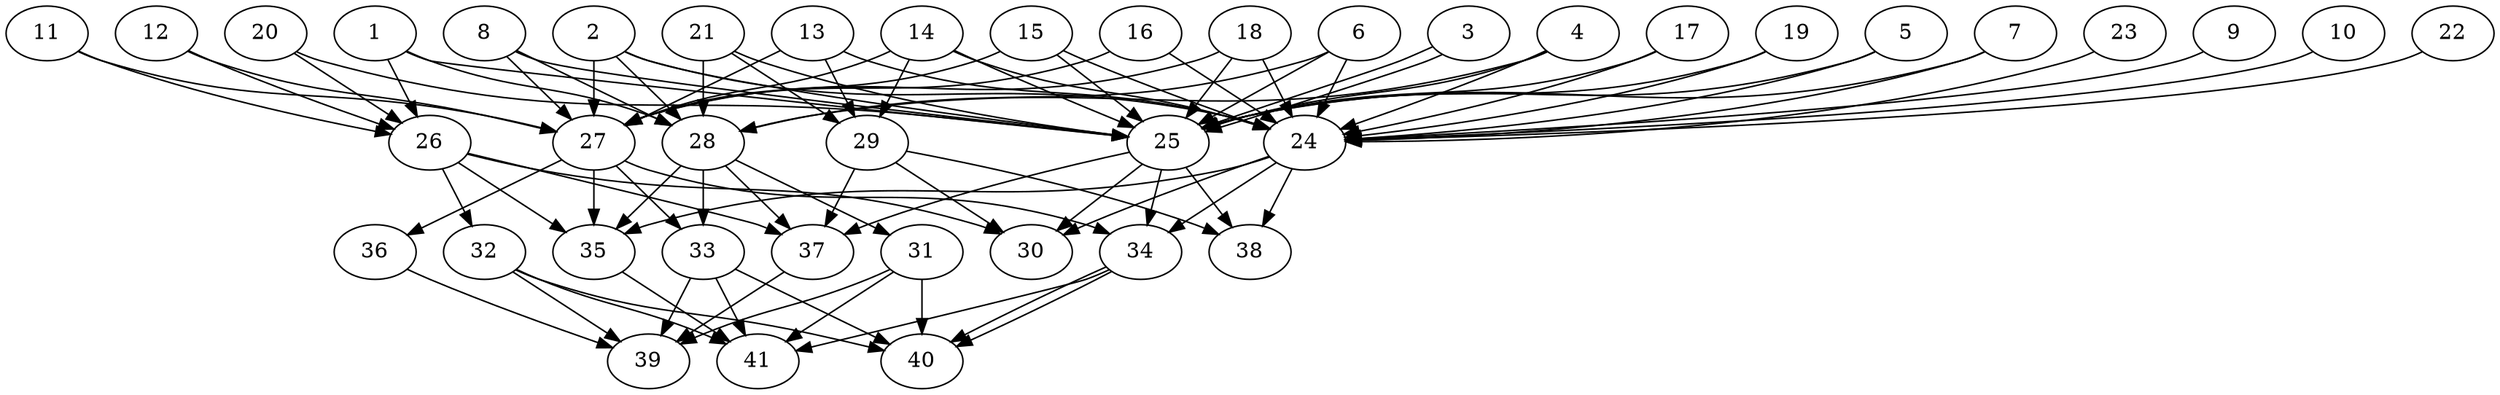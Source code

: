 // DAG (tier=3-complex, mode=data, n=41, ccr=0.543, fat=0.740, density=0.688, regular=0.359, jump=0.243, mindata=4194304, maxdata=33554432)
// DAG automatically generated by daggen at Sun Aug 24 16:33:35 2025
// /home/ermia/Project/Environments/daggen/bin/daggen --dot --ccr 0.543 --fat 0.740 --regular 0.359 --density 0.688 --jump 0.243 --mindata 4194304 --maxdata 33554432 -n 41 
digraph G {
  1 [size="9913999027405400064", alpha="0.09", expect_size="4956999513702700032"]
  1 -> 25 [size ="6759246691565568"]
  1 -> 26 [size ="6759246691565568"]
  1 -> 28 [size ="6759246691565568"]
  2 [size="11410666860419428", alpha="0.07", expect_size="5705333430209714"]
  2 -> 24 [size ="540635585052672"]
  2 -> 25 [size ="540635585052672"]
  2 -> 27 [size ="540635585052672"]
  2 -> 28 [size ="540635585052672"]
  3 [size="423454877413427456", alpha="0.02", expect_size="211727438706713728"]
  3 -> 25 [size ="8013156127342592"]
  3 -> 25 [size ="8013156127342592"]
  4 [size="11531706088495909961728", alpha="0.08", expect_size="5765853044247954980864"]
  4 -> 24 [size ="4083372787761152"]
  4 -> 25 [size ="4083372787761152"]
  4 -> 28 [size ="4083372787761152"]
  5 [size="25995617274803924238336", alpha="0.02", expect_size="12997808637401962119168"]
  5 -> 24 [size ="7020317327228928"]
  5 -> 25 [size ="7020317327228928"]
  6 [size="165331062780959872", alpha="0.00", expect_size="82665531390479936"]
  6 -> 24 [size ="8523491582148608"]
  6 -> 25 [size ="8523491582148608"]
  6 -> 28 [size ="8523491582148608"]
  7 [size="1119804524926917935104", alpha="0.03", expect_size="559902262463458967552"]
  7 -> 24 [size ="862683448475648"]
  7 -> 25 [size ="862683448475648"]
  8 [size="88656070488079888", alpha="0.17", expect_size="44328035244039944"]
  8 -> 25 [size ="8805481560670208"]
  8 -> 27 [size ="8805481560670208"]
  8 -> 28 [size ="8805481560670208"]
  9 [size="4567580034429351886848", alpha="0.11", expect_size="2283790017214675943424"]
  9 -> 24 [size ="2202321731715072"]
  10 [size="391422881422452864", alpha="0.18", expect_size="195711440711226432"]
  10 -> 24 [size ="8444526326710272"]
  11 [size="6970496617862605824", alpha="0.02", expect_size="3485248308931302912"]
  11 -> 26 [size ="2723952145203200"]
  11 -> 27 [size ="2723952145203200"]
  12 [size="573623623099364800", alpha="0.18", expect_size="286811811549682400"]
  12 -> 26 [size ="243887570419712"]
  12 -> 27 [size ="243887570419712"]
  13 [size="14802625012116695810048", alpha="0.13", expect_size="7401312506058347905024"]
  13 -> 24 [size ="4822983898038272"]
  13 -> 27 [size ="4822983898038272"]
  13 -> 29 [size ="4822983898038272"]
  14 [size="546013705170986304", alpha="0.06", expect_size="273006852585493152"]
  14 -> 24 [size ="295681394737152"]
  14 -> 25 [size ="295681394737152"]
  14 -> 27 [size ="295681394737152"]
  14 -> 29 [size ="295681394737152"]
  15 [size="7480519443196596453376", alpha="0.10", expect_size="3740259721598298226688"]
  15 -> 24 [size ="3059927648043008"]
  15 -> 25 [size ="3059927648043008"]
  15 -> 27 [size ="3059927648043008"]
  16 [size="165897366580216288", alpha="0.19", expect_size="82948683290108144"]
  16 -> 24 [size ="3063453371596800"]
  16 -> 27 [size ="3063453371596800"]
  17 [size="141350265745463920", alpha="0.10", expect_size="70675132872731960"]
  17 -> 24 [size ="3347730118213632"]
  17 -> 25 [size ="3347730118213632"]
  18 [size="1872425159957609984", alpha="0.16", expect_size="936212579978804992"]
  18 -> 24 [size ="1327973051400192"]
  18 -> 25 [size ="1327973051400192"]
  18 -> 27 [size ="1327973051400192"]
  19 [size="24193093671181120", alpha="0.05", expect_size="12096546835590560"]
  19 -> 24 [size ="781815883235328"]
  19 -> 25 [size ="781815883235328"]
  20 [size="1060588874361624068096", alpha="0.18", expect_size="530294437180812034048"]
  20 -> 25 [size ="831996242690048"]
  20 -> 26 [size ="831996242690048"]
  21 [size="1658290684639152439296", alpha="0.06", expect_size="829145342319576219648"]
  21 -> 25 [size ="1120805949800448"]
  21 -> 28 [size ="1120805949800448"]
  21 -> 29 [size ="1120805949800448"]
  22 [size="5454423489580792832", alpha="0.05", expect_size="2727211744790396416"]
  22 -> 24 [size ="5371162083196928"]
  23 [size="48551200775396608", alpha="0.05", expect_size="24275600387698304"]
  23 -> 24 [size ="5040195661463552"]
  24 [size="100029922786392016", alpha="0.08", expect_size="50014961393196008"]
  24 -> 30 [size ="6843324434481152"]
  24 -> 34 [size ="6843324434481152"]
  24 -> 35 [size ="6843324434481152"]
  24 -> 38 [size ="6843324434481152"]
  25 [size="11999461175869847552", alpha="0.01", expect_size="5999730587934923776"]
  25 -> 30 [size ="5245396884389888"]
  25 -> 34 [size ="5245396884389888"]
  25 -> 37 [size ="5245396884389888"]
  25 -> 38 [size ="5245396884389888"]
  26 [size="269766456701353984000", alpha="0.05", expect_size="134883228350676992000"]
  26 -> 30 [size ="334001654988800"]
  26 -> 32 [size ="334001654988800"]
  26 -> 35 [size ="334001654988800"]
  26 -> 37 [size ="334001654988800"]
  27 [size="260423855893006688", alpha="0.19", expect_size="130211927946503344"]
  27 -> 33 [size ="5511740666150912"]
  27 -> 34 [size ="5511740666150912"]
  27 -> 35 [size ="5511740666150912"]
  27 -> 36 [size ="5511740666150912"]
  28 [size="364675039658762043392", alpha="0.07", expect_size="182337519829381021696"]
  28 -> 31 [size ="408345097797632"]
  28 -> 33 [size ="408345097797632"]
  28 -> 35 [size ="408345097797632"]
  28 -> 37 [size ="408345097797632"]
  29 [size="9691147442132498432", alpha="0.11", expect_size="4845573721066249216"]
  29 -> 30 [size ="6281293167853568"]
  29 -> 37 [size ="6281293167853568"]
  29 -> 38 [size ="6281293167853568"]
  30 [size="12108691792723968000000", alpha="0.07", expect_size="6054345896361984000000"]
  31 [size="2414975088665288507392", alpha="0.03", expect_size="1207487544332644253696"]
  31 -> 39 [size ="1440008615493632"]
  31 -> 40 [size ="1440008615493632"]
  31 -> 41 [size ="1440008615493632"]
  32 [size="15467969009895165919232", alpha="0.09", expect_size="7733984504947582959616"]
  32 -> 39 [size ="4966443691016192"]
  32 -> 40 [size ="4966443691016192"]
  32 -> 41 [size ="4966443691016192"]
  33 [size="88918285815043968", alpha="0.11", expect_size="44459142907521984"]
  33 -> 39 [size ="2471596182732800"]
  33 -> 40 [size ="2471596182732800"]
  33 -> 41 [size ="2471596182732800"]
  34 [size="24102547221725992452096", alpha="0.12", expect_size="12051273610862996226048"]
  34 -> 40 [size ="6675215362818048"]
  34 -> 40 [size ="6675215362818048"]
  34 -> 41 [size ="6675215362818048"]
  35 [size="10879652382008469504", alpha="0.01", expect_size="5439826191004234752"]
  35 -> 41 [size ="8511195837366272"]
  36 [size="13118276943165102080", alpha="0.16", expect_size="6559138471582551040"]
  36 -> 39 [size ="8617874562220032"]
  37 [size="4521143451724814848", alpha="0.09", expect_size="2260571725862407424"]
  37 -> 39 [size ="6332816669278208"]
  38 [size="4041975468242275139584", alpha="0.14", expect_size="2020987734121137569792"]
  39 [size="161190351314644096", alpha="0.09", expect_size="80595175657322048"]
  40 [size="21463340754017288", alpha="0.12", expect_size="10731670377008644"]
  41 [size="33538371377987078586368", alpha="0.16", expect_size="16769185688993539293184"]
}